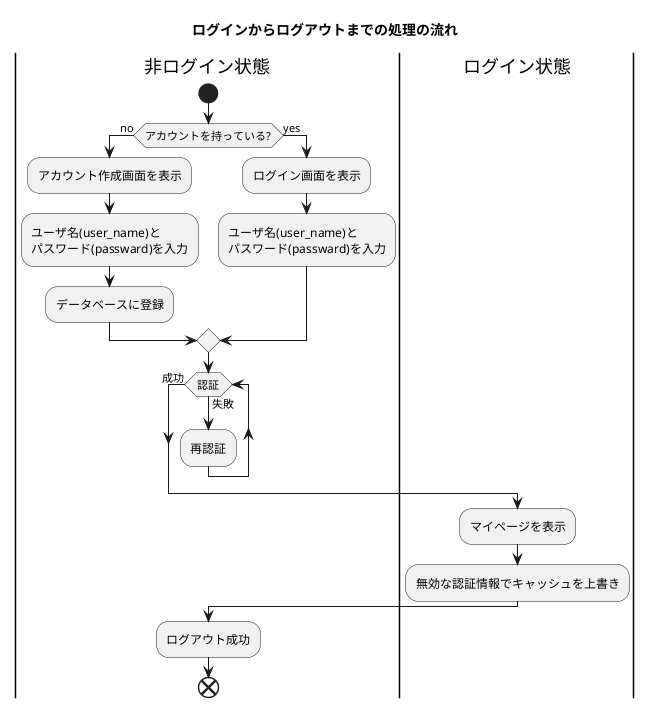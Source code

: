 'ログイン処理についてまとめる。
@startuml login_logout_procedure
title ログインからログアウトまでの処理の流れ
|非ログイン状態|
start
if (アカウントを持っている?) then (no)
:アカウント作成画面を表示;
:ユーザ名(user_name)と
パスワード(passward)を入力;
:データベースに登録;
else (yes)
:ログイン画面を表示;
:ユーザ名(user_name)と
パスワード(passward)を入力;
endif

while (認証) is (失敗)
:再認証;
endwhile (成功)

|ログイン状態|
:マイページを表示;
:無効な認証情報でキャッシュを上書き;


|非ログイン状態|
:ログアウト成功;
end

@enduml
